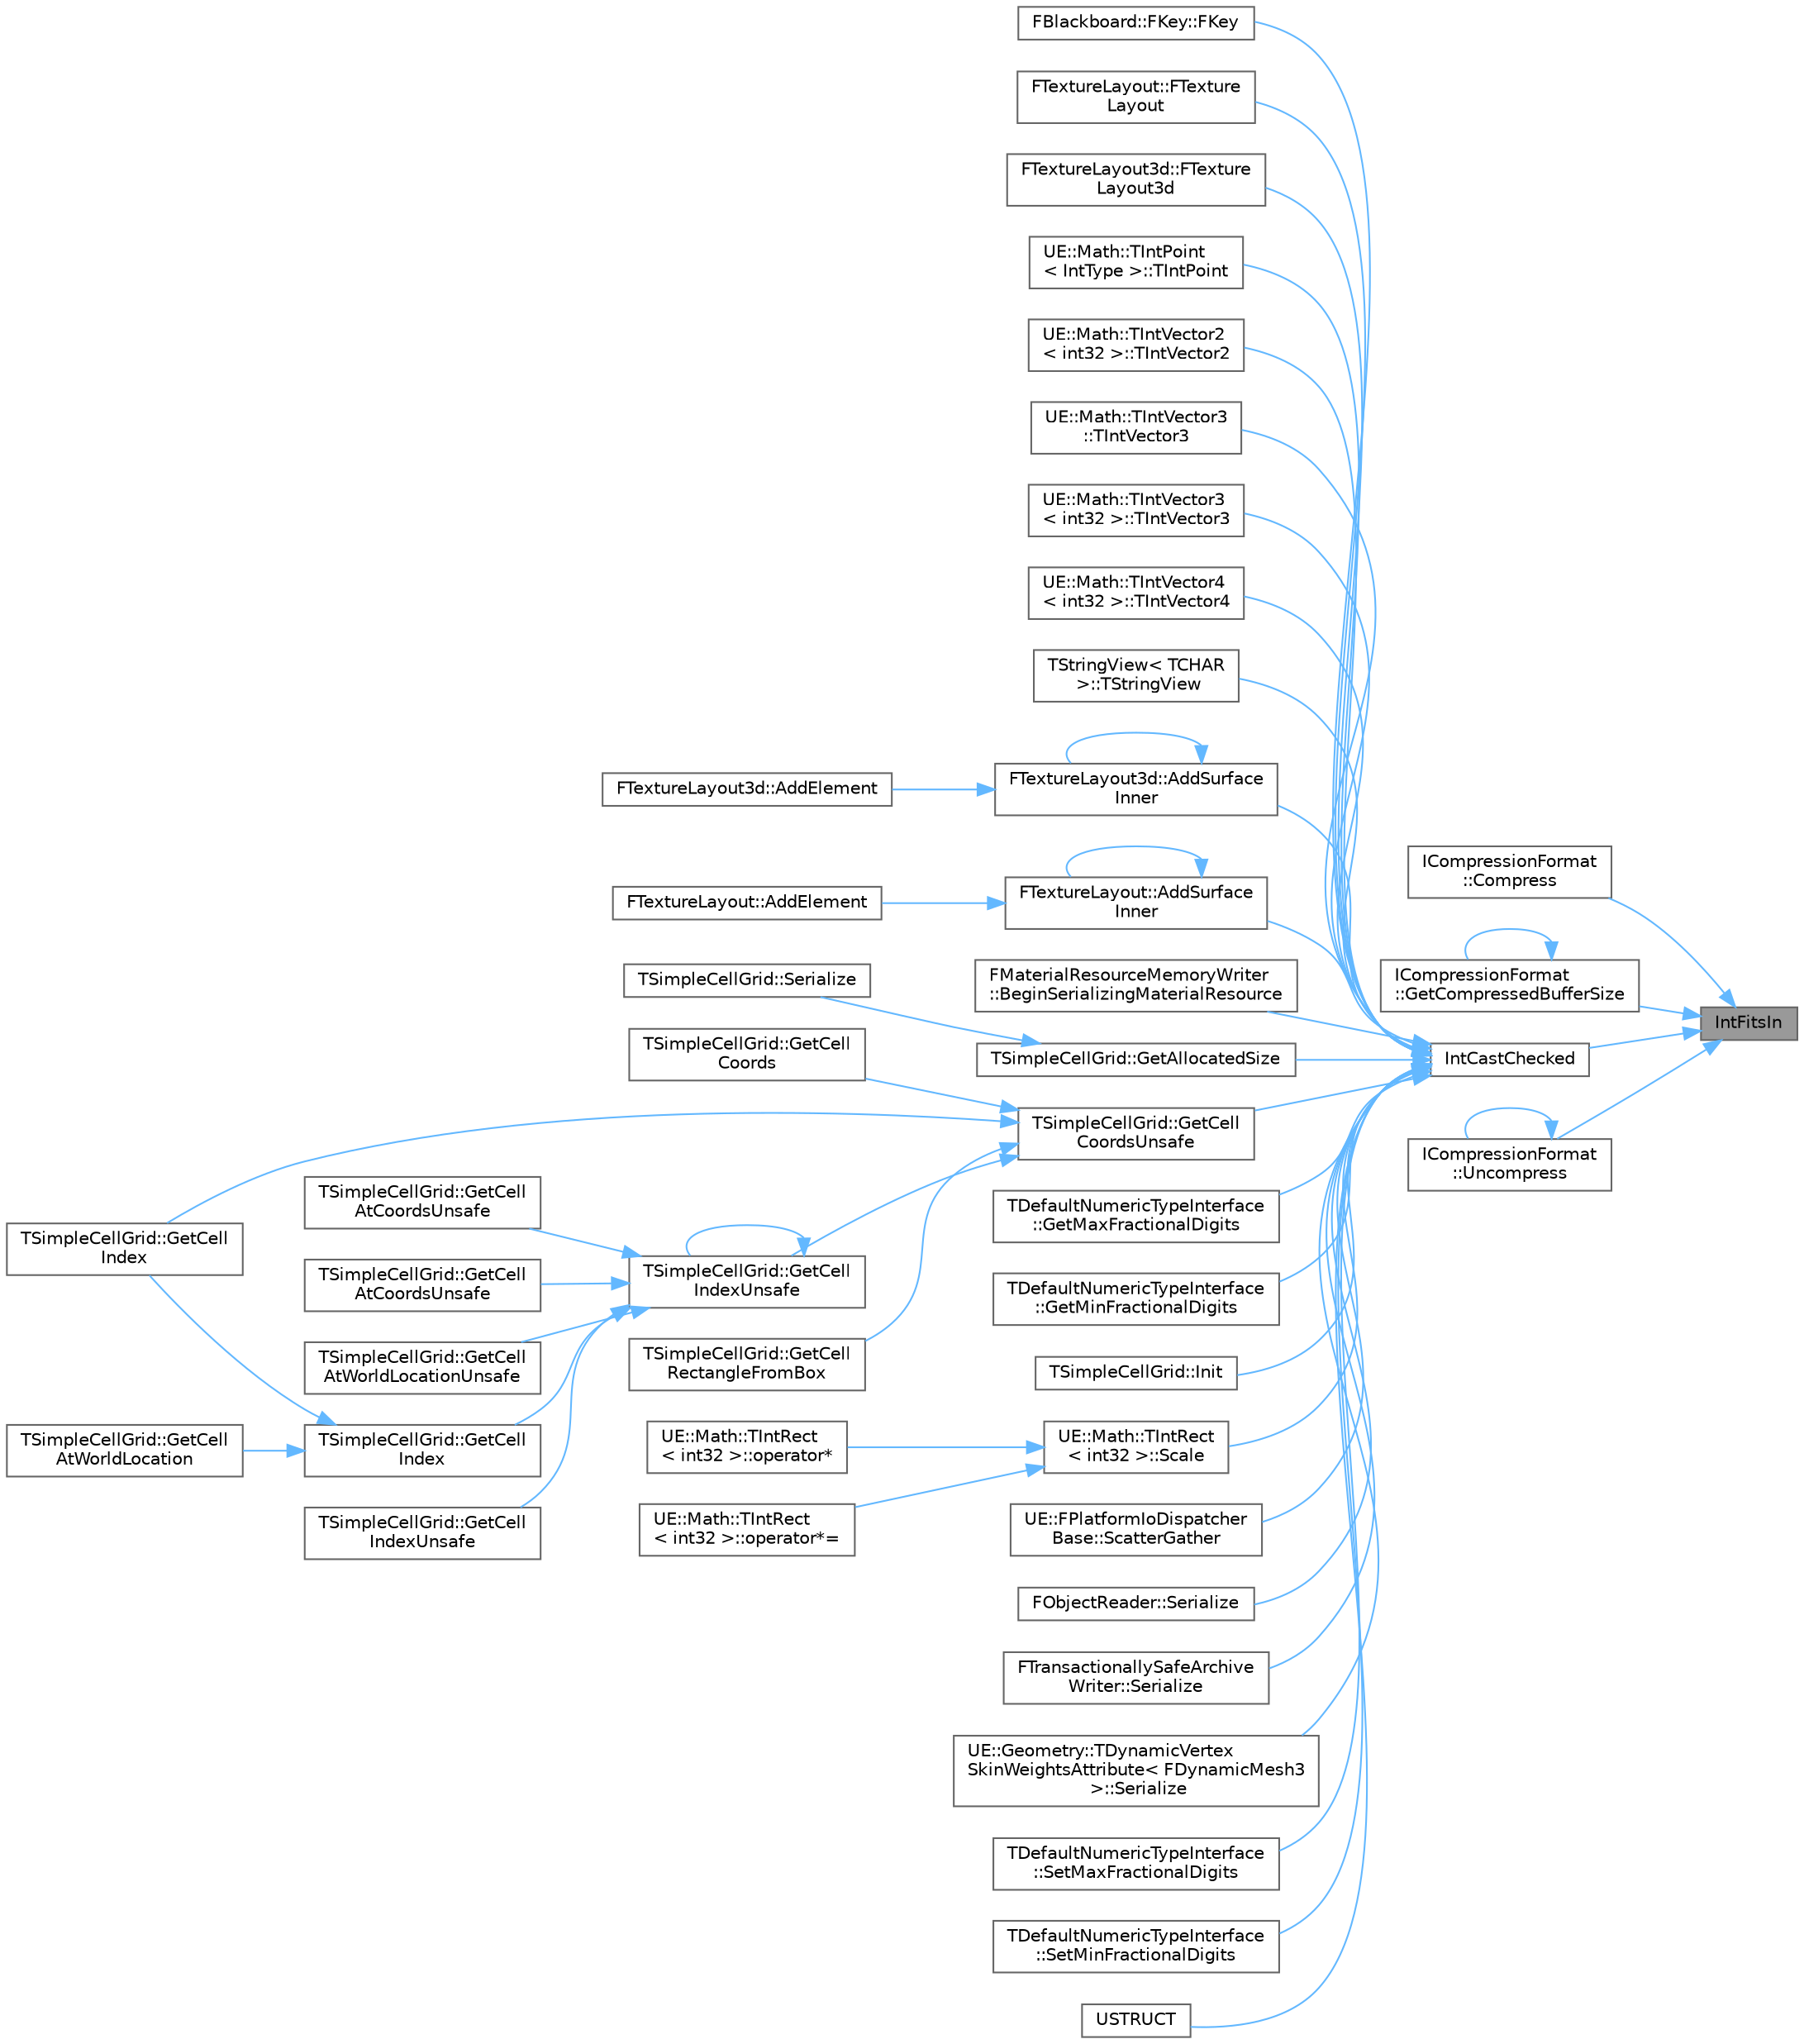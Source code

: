 digraph "IntFitsIn"
{
 // INTERACTIVE_SVG=YES
 // LATEX_PDF_SIZE
  bgcolor="transparent";
  edge [fontname=Helvetica,fontsize=10,labelfontname=Helvetica,labelfontsize=10];
  node [fontname=Helvetica,fontsize=10,shape=box,height=0.2,width=0.4];
  rankdir="RL";
  Node1 [id="Node000001",label="IntFitsIn",height=0.2,width=0.4,color="gray40", fillcolor="grey60", style="filled", fontcolor="black",tooltip="Test if value can make a lossless static_cast roundtrip via OutType without a sign change."];
  Node1 -> Node2 [id="edge1_Node000001_Node000002",dir="back",color="steelblue1",style="solid",tooltip=" "];
  Node2 [id="Node000002",label="ICompressionFormat\l::Compress",height=0.2,width=0.4,color="grey40", fillcolor="white", style="filled",URL="$db/d3f/structICompressionFormat.html#aa88a0ab58c88ec0f01011ce4af8d3c31",tooltip=" "];
  Node1 -> Node3 [id="edge2_Node000001_Node000003",dir="back",color="steelblue1",style="solid",tooltip=" "];
  Node3 [id="Node000003",label="ICompressionFormat\l::GetCompressedBufferSize",height=0.2,width=0.4,color="grey40", fillcolor="white", style="filled",URL="$db/d3f/structICompressionFormat.html#ac485d4da4eaf8431c9ae2f49501a9eca",tooltip=" "];
  Node3 -> Node3 [id="edge3_Node000003_Node000003",dir="back",color="steelblue1",style="solid",tooltip=" "];
  Node1 -> Node4 [id="edge4_Node000001_Node000004",dir="back",color="steelblue1",style="solid",tooltip=" "];
  Node4 [id="Node000004",label="IntCastChecked",height=0.2,width=0.4,color="grey40", fillcolor="white", style="filled",URL="$d4/d24/UnrealTemplate_8h.html#a886a4da9a454571f96b5c89d4f26bc31",tooltip="Cast and check that value fits in OutType."];
  Node4 -> Node5 [id="edge5_Node000004_Node000005",dir="back",color="steelblue1",style="solid",tooltip=" "];
  Node5 [id="Node000005",label="FBlackboard::FKey::FKey",height=0.2,width=0.4,color="grey40", fillcolor="white", style="filled",URL="$d6/d5e/structFBlackboard_1_1FKey.html#a68a062cc7b10a3c944619aa0f30a06b4",tooltip=" "];
  Node4 -> Node6 [id="edge6_Node000004_Node000006",dir="back",color="steelblue1",style="solid",tooltip=" "];
  Node6 [id="Node000006",label="FTextureLayout::FTexture\lLayout",height=0.2,width=0.4,color="grey40", fillcolor="white", style="filled",URL="$d4/d51/classFTextureLayout.html#ad2b9cb4b3d2fe0876647f8d14f3da789",tooltip="Minimal initialization constructor."];
  Node4 -> Node7 [id="edge7_Node000004_Node000007",dir="back",color="steelblue1",style="solid",tooltip=" "];
  Node7 [id="Node000007",label="FTextureLayout3d::FTexture\lLayout3d",height=0.2,width=0.4,color="grey40", fillcolor="white", style="filled",URL="$dc/de8/classFTextureLayout3d.html#a09a9e13ca4bc2ab2c388ab5b0182808d",tooltip="Minimal initialization constructor."];
  Node4 -> Node8 [id="edge8_Node000004_Node000008",dir="back",color="steelblue1",style="solid",tooltip=" "];
  Node8 [id="Node000008",label="UE::Math::TIntPoint\l\< IntType \>::TIntPoint",height=0.2,width=0.4,color="grey40", fillcolor="white", style="filled",URL="$dd/d65/structUE_1_1Math_1_1TIntPoint.html#a62ae63bc5716a1ed4639fda223236b80",tooltip=" "];
  Node4 -> Node9 [id="edge9_Node000004_Node000009",dir="back",color="steelblue1",style="solid",tooltip=" "];
  Node9 [id="Node000009",label="UE::Math::TIntVector2\l\< int32 \>::TIntVector2",height=0.2,width=0.4,color="grey40", fillcolor="white", style="filled",URL="$d1/d01/structUE_1_1Math_1_1TIntVector2.html#afae603d121f1652c73eb2969b4d1b418",tooltip=" "];
  Node4 -> Node10 [id="edge10_Node000004_Node000010",dir="back",color="steelblue1",style="solid",tooltip=" "];
  Node10 [id="Node000010",label="UE::Math::TIntVector3\l::TIntVector3",height=0.2,width=0.4,color="grey40", fillcolor="white", style="filled",URL="$d7/de1/structUE_1_1Math_1_1TIntVector3.html#ae7b9624b78e9877e9882ff7745980112",tooltip="Constructor."];
  Node4 -> Node11 [id="edge11_Node000004_Node000011",dir="back",color="steelblue1",style="solid",tooltip=" "];
  Node11 [id="Node000011",label="UE::Math::TIntVector3\l\< int32 \>::TIntVector3",height=0.2,width=0.4,color="grey40", fillcolor="white", style="filled",URL="$d7/de1/structUE_1_1Math_1_1TIntVector3.html#aa82162012908cb8854ce43d4092118a5",tooltip=" "];
  Node4 -> Node12 [id="edge12_Node000004_Node000012",dir="back",color="steelblue1",style="solid",tooltip=" "];
  Node12 [id="Node000012",label="UE::Math::TIntVector4\l\< int32 \>::TIntVector4",height=0.2,width=0.4,color="grey40", fillcolor="white", style="filled",URL="$d1/d51/structUE_1_1Math_1_1TIntVector4.html#ac2fbe7fed6b82867bb916fe585ad41dc",tooltip=" "];
  Node4 -> Node13 [id="edge13_Node000004_Node000013",dir="back",color="steelblue1",style="solid",tooltip=" "];
  Node13 [id="Node000013",label="TStringView\< TCHAR\l \>::TStringView",height=0.2,width=0.4,color="grey40", fillcolor="white", style="filled",URL="$dd/dbe/classTStringView.html#a2017925cae64947b62d8c508e3be3cba",tooltip=" "];
  Node4 -> Node14 [id="edge14_Node000004_Node000014",dir="back",color="steelblue1",style="solid",tooltip=" "];
  Node14 [id="Node000014",label="FTextureLayout3d::AddSurface\lInner",height=0.2,width=0.4,color="grey40", fillcolor="white", style="filled",URL="$dc/de8/classFTextureLayout3d.html#a42d351e3c81839d7b0c2744ac9245abe",tooltip="Recursively traverses the tree depth first and searches for a large enough leaf node to contain the r..."];
  Node14 -> Node15 [id="edge15_Node000014_Node000015",dir="back",color="steelblue1",style="solid",tooltip=" "];
  Node15 [id="Node000015",label="FTextureLayout3d::AddElement",height=0.2,width=0.4,color="grey40", fillcolor="white", style="filled",URL="$dc/de8/classFTextureLayout3d.html#ae2c438c163dd7f07c642a8663fbfb363",tooltip="Finds a free area in the texture large enough to contain a surface with the given size."];
  Node14 -> Node14 [id="edge16_Node000014_Node000014",dir="back",color="steelblue1",style="solid",tooltip=" "];
  Node4 -> Node16 [id="edge17_Node000004_Node000016",dir="back",color="steelblue1",style="solid",tooltip=" "];
  Node16 [id="Node000016",label="FTextureLayout::AddSurface\lInner",height=0.2,width=0.4,color="grey40", fillcolor="white", style="filled",URL="$d4/d51/classFTextureLayout.html#a7a002b1b894ed2f2a78402aa97cc3ebc",tooltip="Recursively traverses the tree depth first and searches for a large enough leaf node to contain the r..."];
  Node16 -> Node17 [id="edge18_Node000016_Node000017",dir="back",color="steelblue1",style="solid",tooltip=" "];
  Node17 [id="Node000017",label="FTextureLayout::AddElement",height=0.2,width=0.4,color="grey40", fillcolor="white", style="filled",URL="$d4/d51/classFTextureLayout.html#a334c3aac9561fb3860888a9ed416745b",tooltip="Finds a free area in the texture large enough to contain a surface with the given size."];
  Node16 -> Node16 [id="edge19_Node000016_Node000016",dir="back",color="steelblue1",style="solid",tooltip=" "];
  Node4 -> Node18 [id="edge20_Node000004_Node000018",dir="back",color="steelblue1",style="solid",tooltip=" "];
  Node18 [id="Node000018",label="FMaterialResourceMemoryWriter\l::BeginSerializingMaterialResource",height=0.2,width=0.4,color="grey40", fillcolor="white", style="filled",URL="$d9/d64/classFMaterialResourceMemoryWriter.html#ae2b5611cc6dc61997736104ab762a003",tooltip=" "];
  Node4 -> Node19 [id="edge21_Node000004_Node000019",dir="back",color="steelblue1",style="solid",tooltip=" "];
  Node19 [id="Node000019",label="TSimpleCellGrid::GetAllocatedSize",height=0.2,width=0.4,color="grey40", fillcolor="white", style="filled",URL="$d2/dcb/structTSimpleCellGrid.html#acfb8ecc2aa531a4275510793e6edfe19",tooltip=" "];
  Node19 -> Node20 [id="edge22_Node000019_Node000020",dir="back",color="steelblue1",style="solid",tooltip=" "];
  Node20 [id="Node000020",label="TSimpleCellGrid::Serialize",height=0.2,width=0.4,color="grey40", fillcolor="white", style="filled",URL="$d2/dcb/structTSimpleCellGrid.html#a40d730b658f3e3a09d852f256d3f54fc",tooltip=" "];
  Node4 -> Node21 [id="edge23_Node000004_Node000021",dir="back",color="steelblue1",style="solid",tooltip=" "];
  Node21 [id="Node000021",label="TSimpleCellGrid::GetCell\lCoordsUnsafe",height=0.2,width=0.4,color="grey40", fillcolor="white", style="filled",URL="$d2/dcb/structTSimpleCellGrid.html#acd1fc04906bda98d6ab3cf9e30d9a0b6",tooltip="Convert world location to (X,Y) coords on grid, result can be outside grid."];
  Node21 -> Node22 [id="edge24_Node000021_Node000022",dir="back",color="steelblue1",style="solid",tooltip=" "];
  Node22 [id="Node000022",label="TSimpleCellGrid::GetCell\lCoords",height=0.2,width=0.4,color="grey40", fillcolor="white", style="filled",URL="$d2/dcb/structTSimpleCellGrid.html#a4ff6d70d023967d10f732ac55957a00e",tooltip="Convert world location to (X,Y) coords on grid, result is clamped to grid."];
  Node21 -> Node23 [id="edge25_Node000021_Node000023",dir="back",color="steelblue1",style="solid",tooltip=" "];
  Node23 [id="Node000023",label="TSimpleCellGrid::GetCell\lIndex",height=0.2,width=0.4,color="grey40", fillcolor="white", style="filled",URL="$d2/dcb/structTSimpleCellGrid.html#a144edcb004e46cb85e3da2e494dc8057",tooltip="Convert world location to cell index, returns -1 for position outside grid."];
  Node21 -> Node24 [id="edge26_Node000021_Node000024",dir="back",color="steelblue1",style="solid",tooltip=" "];
  Node24 [id="Node000024",label="TSimpleCellGrid::GetCell\lIndexUnsafe",height=0.2,width=0.4,color="grey40", fillcolor="white", style="filled",URL="$d2/dcb/structTSimpleCellGrid.html#aa481261fbf8e614f86e0300589a6cd76",tooltip="Convert world location to cell index, result can be invalid."];
  Node24 -> Node25 [id="edge27_Node000024_Node000025",dir="back",color="steelblue1",style="solid",tooltip=" "];
  Node25 [id="Node000025",label="TSimpleCellGrid::GetCell\lAtCoordsUnsafe",height=0.2,width=0.4,color="grey40", fillcolor="white", style="filled",URL="$d2/dcb/structTSimpleCellGrid.html#a5e09f9d60048b5d82e36388a1d45fb08",tooltip=" "];
  Node24 -> Node26 [id="edge28_Node000024_Node000026",dir="back",color="steelblue1",style="solid",tooltip=" "];
  Node26 [id="Node000026",label="TSimpleCellGrid::GetCell\lAtCoordsUnsafe",height=0.2,width=0.4,color="grey40", fillcolor="white", style="filled",URL="$d2/dcb/structTSimpleCellGrid.html#a8906f011199d0e10dbbc20e67408d174",tooltip=" "];
  Node24 -> Node27 [id="edge29_Node000024_Node000027",dir="back",color="steelblue1",style="solid",tooltip=" "];
  Node27 [id="Node000027",label="TSimpleCellGrid::GetCell\lAtWorldLocationUnsafe",height=0.2,width=0.4,color="grey40", fillcolor="white", style="filled",URL="$d2/dcb/structTSimpleCellGrid.html#a62cd7a3805193267cce52c0c3346a125",tooltip=" "];
  Node24 -> Node28 [id="edge30_Node000024_Node000028",dir="back",color="steelblue1",style="solid",tooltip=" "];
  Node28 [id="Node000028",label="TSimpleCellGrid::GetCell\lIndex",height=0.2,width=0.4,color="grey40", fillcolor="white", style="filled",URL="$d2/dcb/structTSimpleCellGrid.html#abc04d8fb66b4bfdba281b787b2c1fade",tooltip="Convert (X,Y) coords on grid to cell index, returns -1 for position outside grid."];
  Node28 -> Node29 [id="edge31_Node000028_Node000029",dir="back",color="steelblue1",style="solid",tooltip=" "];
  Node29 [id="Node000029",label="TSimpleCellGrid::GetCell\lAtWorldLocation",height=0.2,width=0.4,color="grey40", fillcolor="white", style="filled",URL="$d2/dcb/structTSimpleCellGrid.html#ada441783c37e1fdac90a512a1f5b4632",tooltip=" "];
  Node28 -> Node23 [id="edge32_Node000028_Node000023",dir="back",color="steelblue1",style="solid",tooltip=" "];
  Node24 -> Node30 [id="edge33_Node000024_Node000030",dir="back",color="steelblue1",style="solid",tooltip=" "];
  Node30 [id="Node000030",label="TSimpleCellGrid::GetCell\lIndexUnsafe",height=0.2,width=0.4,color="grey40", fillcolor="white", style="filled",URL="$d2/dcb/structTSimpleCellGrid.html#acd895d28c15ef88bbbc4609d5d9b4d5c",tooltip="Convert (X,Y) coords on grid to cell index, result can be invalid."];
  Node24 -> Node24 [id="edge34_Node000024_Node000024",dir="back",color="steelblue1",style="solid",tooltip=" "];
  Node21 -> Node31 [id="edge35_Node000021_Node000031",dir="back",color="steelblue1",style="solid",tooltip=" "];
  Node31 [id="Node000031",label="TSimpleCellGrid::GetCell\lRectangleFromBox",height=0.2,width=0.4,color="grey40", fillcolor="white", style="filled",URL="$d2/dcb/structTSimpleCellGrid.html#a3062195ceff706edf83123860edabd98",tooltip="Compute a rectangle of cells overlapping the given WorldBox."];
  Node4 -> Node32 [id="edge36_Node000004_Node000032",dir="back",color="steelblue1",style="solid",tooltip=" "];
  Node32 [id="Node000032",label="TDefaultNumericTypeInterface\l::GetMaxFractionalDigits",height=0.2,width=0.4,color="grey40", fillcolor="white", style="filled",URL="$d3/df1/structTDefaultNumericTypeInterface.html#a8f3af5d5ed725ec1aa60d21f2fa6809d",tooltip=" "];
  Node4 -> Node33 [id="edge37_Node000004_Node000033",dir="back",color="steelblue1",style="solid",tooltip=" "];
  Node33 [id="Node000033",label="TDefaultNumericTypeInterface\l::GetMinFractionalDigits",height=0.2,width=0.4,color="grey40", fillcolor="white", style="filled",URL="$d3/df1/structTDefaultNumericTypeInterface.html#a7fc3a20b17c7899a93748d47983bc921",tooltip="Gets the minimum and maximum fractional digits."];
  Node4 -> Node34 [id="edge38_Node000004_Node000034",dir="back",color="steelblue1",style="solid",tooltip=" "];
  Node34 [id="Node000034",label="TSimpleCellGrid::Init",height=0.2,width=0.4,color="grey40", fillcolor="white", style="filled",URL="$d2/dcb/structTSimpleCellGrid.html#abe652671c782e592d7ef0fc4ba0df58e",tooltip="Initialize the grid from a bounding box."];
  Node4 -> Node35 [id="edge39_Node000004_Node000035",dir="back",color="steelblue1",style="solid",tooltip=" "];
  Node35 [id="Node000035",label="UE::Math::TIntRect\l\< int32 \>::Scale",height=0.2,width=0.4,color="grey40", fillcolor="white", style="filled",URL="$d5/dbf/structUE_1_1Math_1_1TIntRect.html#ab4e79bbd5ed6257b2774e91c0a2ec421",tooltip=" "];
  Node35 -> Node36 [id="edge40_Node000035_Node000036",dir="back",color="steelblue1",style="solid",tooltip=" "];
  Node36 [id="Node000036",label="UE::Math::TIntRect\l\< int32 \>::operator*",height=0.2,width=0.4,color="grey40", fillcolor="white", style="filled",URL="$d5/dbf/structUE_1_1Math_1_1TIntRect.html#aaf57320cd80f2e1c6d2466d2cbd442c9",tooltip=" "];
  Node35 -> Node37 [id="edge41_Node000035_Node000037",dir="back",color="steelblue1",style="solid",tooltip=" "];
  Node37 [id="Node000037",label="UE::Math::TIntRect\l\< int32 \>::operator*=",height=0.2,width=0.4,color="grey40", fillcolor="white", style="filled",URL="$d5/dbf/structUE_1_1Math_1_1TIntRect.html#a59016f7a48ed67a0729839ba9383a334",tooltip=" "];
  Node4 -> Node38 [id="edge42_Node000004_Node000038",dir="back",color="steelblue1",style="solid",tooltip=" "];
  Node38 [id="Node000038",label="UE::FPlatformIoDispatcher\lBase::ScatterGather",height=0.2,width=0.4,color="grey40", fillcolor="white", style="filled",URL="$df/de7/classUE_1_1FPlatformIoDispatcherBase.html#af6a25dc44b0e785012e30644f3fc4c5c",tooltip="Issue a scatter-gather request."];
  Node4 -> Node39 [id="edge43_Node000004_Node000039",dir="back",color="steelblue1",style="solid",tooltip=" "];
  Node39 [id="Node000039",label="FObjectReader::Serialize",height=0.2,width=0.4,color="grey40", fillcolor="white", style="filled",URL="$df/de4/classFObjectReader.html#ac475a75d1dcb1f6df03e74fcaaffaf95",tooltip=" "];
  Node4 -> Node40 [id="edge44_Node000004_Node000040",dir="back",color="steelblue1",style="solid",tooltip=" "];
  Node40 [id="Node000040",label="FTransactionallySafeArchive\lWriter::Serialize",height=0.2,width=0.4,color="grey40", fillcolor="white", style="filled",URL="$d1/dd1/classFTransactionallySafeArchiveWriter.html#a49525137390bc54f31f6b6d65e45b470",tooltip=" "];
  Node4 -> Node41 [id="edge45_Node000004_Node000041",dir="back",color="steelblue1",style="solid",tooltip=" "];
  Node41 [id="Node000041",label="UE::Geometry::TDynamicVertex\lSkinWeightsAttribute\< FDynamicMesh3\l \>::Serialize",height=0.2,width=0.4,color="grey40", fillcolor="white", style="filled",URL="$d6/d3e/classUE_1_1Geometry_1_1TDynamicVertexSkinWeightsAttribute.html#a192735913fc8e3ff0d7aabdb545f7fd4",tooltip=" "];
  Node4 -> Node42 [id="edge46_Node000004_Node000042",dir="back",color="steelblue1",style="solid",tooltip=" "];
  Node42 [id="Node000042",label="TDefaultNumericTypeInterface\l::SetMaxFractionalDigits",height=0.2,width=0.4,color="grey40", fillcolor="white", style="filled",URL="$d3/df1/structTDefaultNumericTypeInterface.html#a4336e4be51c5e73578485c5229d0b2fc",tooltip=" "];
  Node4 -> Node43 [id="edge47_Node000004_Node000043",dir="back",color="steelblue1",style="solid",tooltip=" "];
  Node43 [id="Node000043",label="TDefaultNumericTypeInterface\l::SetMinFractionalDigits",height=0.2,width=0.4,color="grey40", fillcolor="white", style="filled",URL="$d3/df1/structTDefaultNumericTypeInterface.html#a1656733c818e14bc9ff64c69ffdc5682",tooltip="Sets the minimum and maximum fractional digits - A minimum greater than 0 will always have that many ..."];
  Node4 -> Node44 [id="edge48_Node000004_Node000044",dir="back",color="steelblue1",style="solid",tooltip=" "];
  Node44 [id="Node000044",label="USTRUCT",height=0.2,width=0.4,color="grey40", fillcolor="white", style="filled",URL="$db/d7c/BehaviorTreeTypes_8h.html#a824369abf6fe4bb006defe35bc5515e0",tooltip="helper struct for defining types of allowed blackboard entries (e.g."];
  Node1 -> Node45 [id="edge49_Node000001_Node000045",dir="back",color="steelblue1",style="solid",tooltip=" "];
  Node45 [id="Node000045",label="ICompressionFormat\l::Uncompress",height=0.2,width=0.4,color="grey40", fillcolor="white", style="filled",URL="$db/d3f/structICompressionFormat.html#a4afb9fb9a8018bc04467789d4a0c6144",tooltip=" "];
  Node45 -> Node45 [id="edge50_Node000045_Node000045",dir="back",color="steelblue1",style="solid",tooltip=" "];
}
